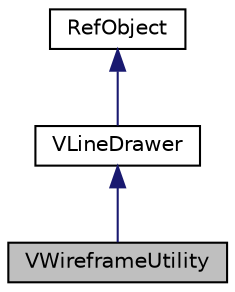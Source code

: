 digraph "VWireframeUtility"
{
  edge [fontname="Helvetica",fontsize="10",labelfontname="Helvetica",labelfontsize="10"];
  node [fontname="Helvetica",fontsize="10",shape=record];
  Node1 [label="VWireframeUtility",height=0.2,width=0.4,color="black", fillcolor="grey75", style="filled", fontcolor="black"];
  Node2 -> Node1 [dir="back",color="midnightblue",fontsize="10",style="solid",fontname="Helvetica"];
  Node2 [label="VLineDrawer",height=0.2,width=0.4,color="black", fillcolor="white", style="filled",URL="$class_v_line_drawer.html"];
  Node3 -> Node2 [dir="back",color="midnightblue",fontsize="10",style="solid",fontname="Helvetica"];
  Node3 [label="RefObject",height=0.2,width=0.4,color="black", fillcolor="white", style="filled",URL="$class_ref_object.html"];
}
